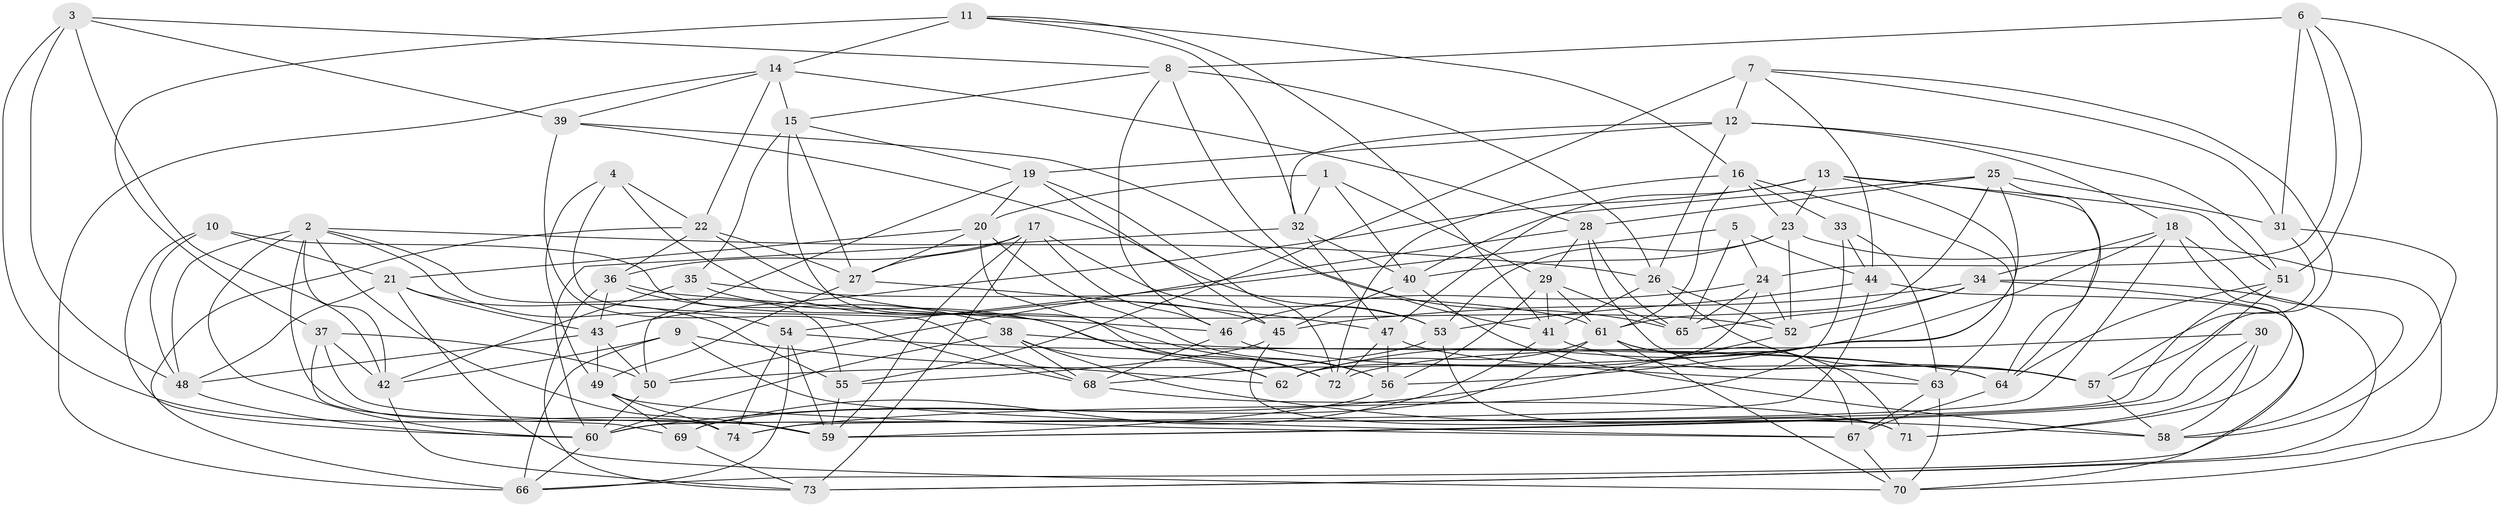 // original degree distribution, {4: 1.0}
// Generated by graph-tools (version 1.1) at 2025/26/03/09/25 03:26:57]
// undirected, 74 vertices, 215 edges
graph export_dot {
graph [start="1"]
  node [color=gray90,style=filled];
  1;
  2;
  3;
  4;
  5;
  6;
  7;
  8;
  9;
  10;
  11;
  12;
  13;
  14;
  15;
  16;
  17;
  18;
  19;
  20;
  21;
  22;
  23;
  24;
  25;
  26;
  27;
  28;
  29;
  30;
  31;
  32;
  33;
  34;
  35;
  36;
  37;
  38;
  39;
  40;
  41;
  42;
  43;
  44;
  45;
  46;
  47;
  48;
  49;
  50;
  51;
  52;
  53;
  54;
  55;
  56;
  57;
  58;
  59;
  60;
  61;
  62;
  63;
  64;
  65;
  66;
  67;
  68;
  69;
  70;
  71;
  72;
  73;
  74;
  1 -- 20 [weight=1.0];
  1 -- 29 [weight=1.0];
  1 -- 32 [weight=1.0];
  1 -- 40 [weight=1.0];
  2 -- 26 [weight=1.0];
  2 -- 42 [weight=1.0];
  2 -- 48 [weight=1.0];
  2 -- 54 [weight=1.0];
  2 -- 55 [weight=1.0];
  2 -- 59 [weight=2.0];
  2 -- 60 [weight=1.0];
  2 -- 74 [weight=2.0];
  3 -- 8 [weight=1.0];
  3 -- 39 [weight=2.0];
  3 -- 42 [weight=1.0];
  3 -- 48 [weight=1.0];
  3 -- 59 [weight=1.0];
  4 -- 22 [weight=1.0];
  4 -- 45 [weight=1.0];
  4 -- 49 [weight=1.0];
  4 -- 68 [weight=1.0];
  5 -- 24 [weight=1.0];
  5 -- 44 [weight=1.0];
  5 -- 54 [weight=1.0];
  5 -- 65 [weight=1.0];
  6 -- 8 [weight=1.0];
  6 -- 24 [weight=1.0];
  6 -- 31 [weight=2.0];
  6 -- 51 [weight=1.0];
  6 -- 70 [weight=1.0];
  7 -- 12 [weight=1.0];
  7 -- 31 [weight=1.0];
  7 -- 44 [weight=1.0];
  7 -- 55 [weight=2.0];
  7 -- 57 [weight=1.0];
  8 -- 15 [weight=1.0];
  8 -- 26 [weight=1.0];
  8 -- 41 [weight=1.0];
  8 -- 46 [weight=1.0];
  9 -- 42 [weight=1.0];
  9 -- 62 [weight=1.0];
  9 -- 66 [weight=1.0];
  9 -- 67 [weight=1.0];
  10 -- 21 [weight=1.0];
  10 -- 48 [weight=1.0];
  10 -- 60 [weight=1.0];
  10 -- 72 [weight=1.0];
  11 -- 14 [weight=1.0];
  11 -- 16 [weight=1.0];
  11 -- 32 [weight=1.0];
  11 -- 37 [weight=2.0];
  11 -- 41 [weight=1.0];
  12 -- 18 [weight=1.0];
  12 -- 19 [weight=1.0];
  12 -- 26 [weight=1.0];
  12 -- 32 [weight=1.0];
  12 -- 51 [weight=1.0];
  13 -- 23 [weight=1.0];
  13 -- 43 [weight=1.0];
  13 -- 47 [weight=1.0];
  13 -- 51 [weight=1.0];
  13 -- 62 [weight=1.0];
  13 -- 64 [weight=1.0];
  14 -- 15 [weight=1.0];
  14 -- 22 [weight=1.0];
  14 -- 28 [weight=1.0];
  14 -- 39 [weight=1.0];
  14 -- 66 [weight=1.0];
  15 -- 19 [weight=1.0];
  15 -- 27 [weight=1.0];
  15 -- 35 [weight=1.0];
  15 -- 56 [weight=1.0];
  16 -- 23 [weight=1.0];
  16 -- 33 [weight=1.0];
  16 -- 61 [weight=1.0];
  16 -- 63 [weight=1.0];
  16 -- 72 [weight=1.0];
  17 -- 27 [weight=1.0];
  17 -- 36 [weight=1.0];
  17 -- 46 [weight=1.0];
  17 -- 53 [weight=1.0];
  17 -- 59 [weight=1.0];
  17 -- 73 [weight=1.0];
  18 -- 34 [weight=1.0];
  18 -- 50 [weight=1.0];
  18 -- 58 [weight=1.0];
  18 -- 60 [weight=1.0];
  18 -- 71 [weight=1.0];
  19 -- 20 [weight=1.0];
  19 -- 45 [weight=1.0];
  19 -- 50 [weight=1.0];
  19 -- 72 [weight=1.0];
  20 -- 21 [weight=1.0];
  20 -- 27 [weight=1.0];
  20 -- 56 [weight=1.0];
  20 -- 72 [weight=1.0];
  21 -- 43 [weight=1.0];
  21 -- 48 [weight=1.0];
  21 -- 55 [weight=1.0];
  21 -- 70 [weight=1.0];
  22 -- 27 [weight=1.0];
  22 -- 36 [weight=1.0];
  22 -- 52 [weight=1.0];
  22 -- 66 [weight=1.0];
  23 -- 40 [weight=1.0];
  23 -- 52 [weight=1.0];
  23 -- 53 [weight=1.0];
  23 -- 73 [weight=1.0];
  24 -- 46 [weight=1.0];
  24 -- 52 [weight=1.0];
  24 -- 62 [weight=1.0];
  24 -- 65 [weight=1.0];
  25 -- 28 [weight=1.0];
  25 -- 31 [weight=1.0];
  25 -- 40 [weight=1.0];
  25 -- 56 [weight=1.0];
  25 -- 61 [weight=1.0];
  25 -- 64 [weight=1.0];
  26 -- 41 [weight=1.0];
  26 -- 52 [weight=1.0];
  26 -- 57 [weight=1.0];
  27 -- 47 [weight=1.0];
  27 -- 49 [weight=1.0];
  28 -- 29 [weight=1.0];
  28 -- 50 [weight=1.0];
  28 -- 63 [weight=1.0];
  28 -- 65 [weight=1.0];
  29 -- 41 [weight=1.0];
  29 -- 56 [weight=1.0];
  29 -- 61 [weight=1.0];
  29 -- 65 [weight=1.0];
  30 -- 58 [weight=1.0];
  30 -- 59 [weight=1.0];
  30 -- 71 [weight=1.0];
  30 -- 72 [weight=1.0];
  31 -- 57 [weight=1.0];
  31 -- 58 [weight=1.0];
  32 -- 40 [weight=1.0];
  32 -- 47 [weight=1.0];
  32 -- 60 [weight=1.0];
  33 -- 44 [weight=1.0];
  33 -- 63 [weight=1.0];
  33 -- 74 [weight=1.0];
  34 -- 45 [weight=1.0];
  34 -- 52 [weight=1.0];
  34 -- 65 [weight=1.0];
  34 -- 66 [weight=1.0];
  34 -- 73 [weight=1.0];
  35 -- 42 [weight=1.0];
  35 -- 61 [weight=1.0];
  35 -- 62 [weight=1.0];
  36 -- 38 [weight=1.0];
  36 -- 43 [weight=1.0];
  36 -- 46 [weight=1.0];
  36 -- 73 [weight=1.0];
  37 -- 42 [weight=1.0];
  37 -- 50 [weight=1.0];
  37 -- 59 [weight=1.0];
  37 -- 69 [weight=1.0];
  38 -- 58 [weight=1.0];
  38 -- 60 [weight=1.0];
  38 -- 62 [weight=1.0];
  38 -- 64 [weight=1.0];
  38 -- 68 [weight=1.0];
  39 -- 53 [weight=1.0];
  39 -- 65 [weight=1.0];
  39 -- 68 [weight=1.0];
  40 -- 45 [weight=1.0];
  40 -- 58 [weight=1.0];
  41 -- 57 [weight=1.0];
  41 -- 69 [weight=1.0];
  42 -- 73 [weight=1.0];
  43 -- 48 [weight=1.0];
  43 -- 49 [weight=1.0];
  43 -- 50 [weight=1.0];
  44 -- 53 [weight=1.0];
  44 -- 70 [weight=1.0];
  44 -- 74 [weight=1.0];
  45 -- 55 [weight=1.0];
  45 -- 71 [weight=1.0];
  46 -- 57 [weight=1.0];
  46 -- 68 [weight=1.0];
  47 -- 56 [weight=1.0];
  47 -- 63 [weight=1.0];
  47 -- 72 [weight=1.0];
  48 -- 60 [weight=1.0];
  49 -- 67 [weight=1.0];
  49 -- 69 [weight=1.0];
  49 -- 74 [weight=1.0];
  50 -- 60 [weight=1.0];
  51 -- 59 [weight=1.0];
  51 -- 60 [weight=1.0];
  51 -- 64 [weight=1.0];
  52 -- 60 [weight=1.0];
  53 -- 68 [weight=1.0];
  53 -- 71 [weight=1.0];
  54 -- 59 [weight=1.0];
  54 -- 64 [weight=1.0];
  54 -- 66 [weight=1.0];
  54 -- 74 [weight=1.0];
  55 -- 59 [weight=1.0];
  56 -- 59 [weight=1.0];
  57 -- 58 [weight=1.0];
  60 -- 66 [weight=1.0];
  61 -- 62 [weight=1.0];
  61 -- 67 [weight=1.0];
  61 -- 69 [weight=2.0];
  61 -- 70 [weight=1.0];
  61 -- 71 [weight=1.0];
  63 -- 67 [weight=1.0];
  63 -- 70 [weight=1.0];
  64 -- 67 [weight=1.0];
  67 -- 70 [weight=1.0];
  68 -- 71 [weight=1.0];
  69 -- 73 [weight=1.0];
}
